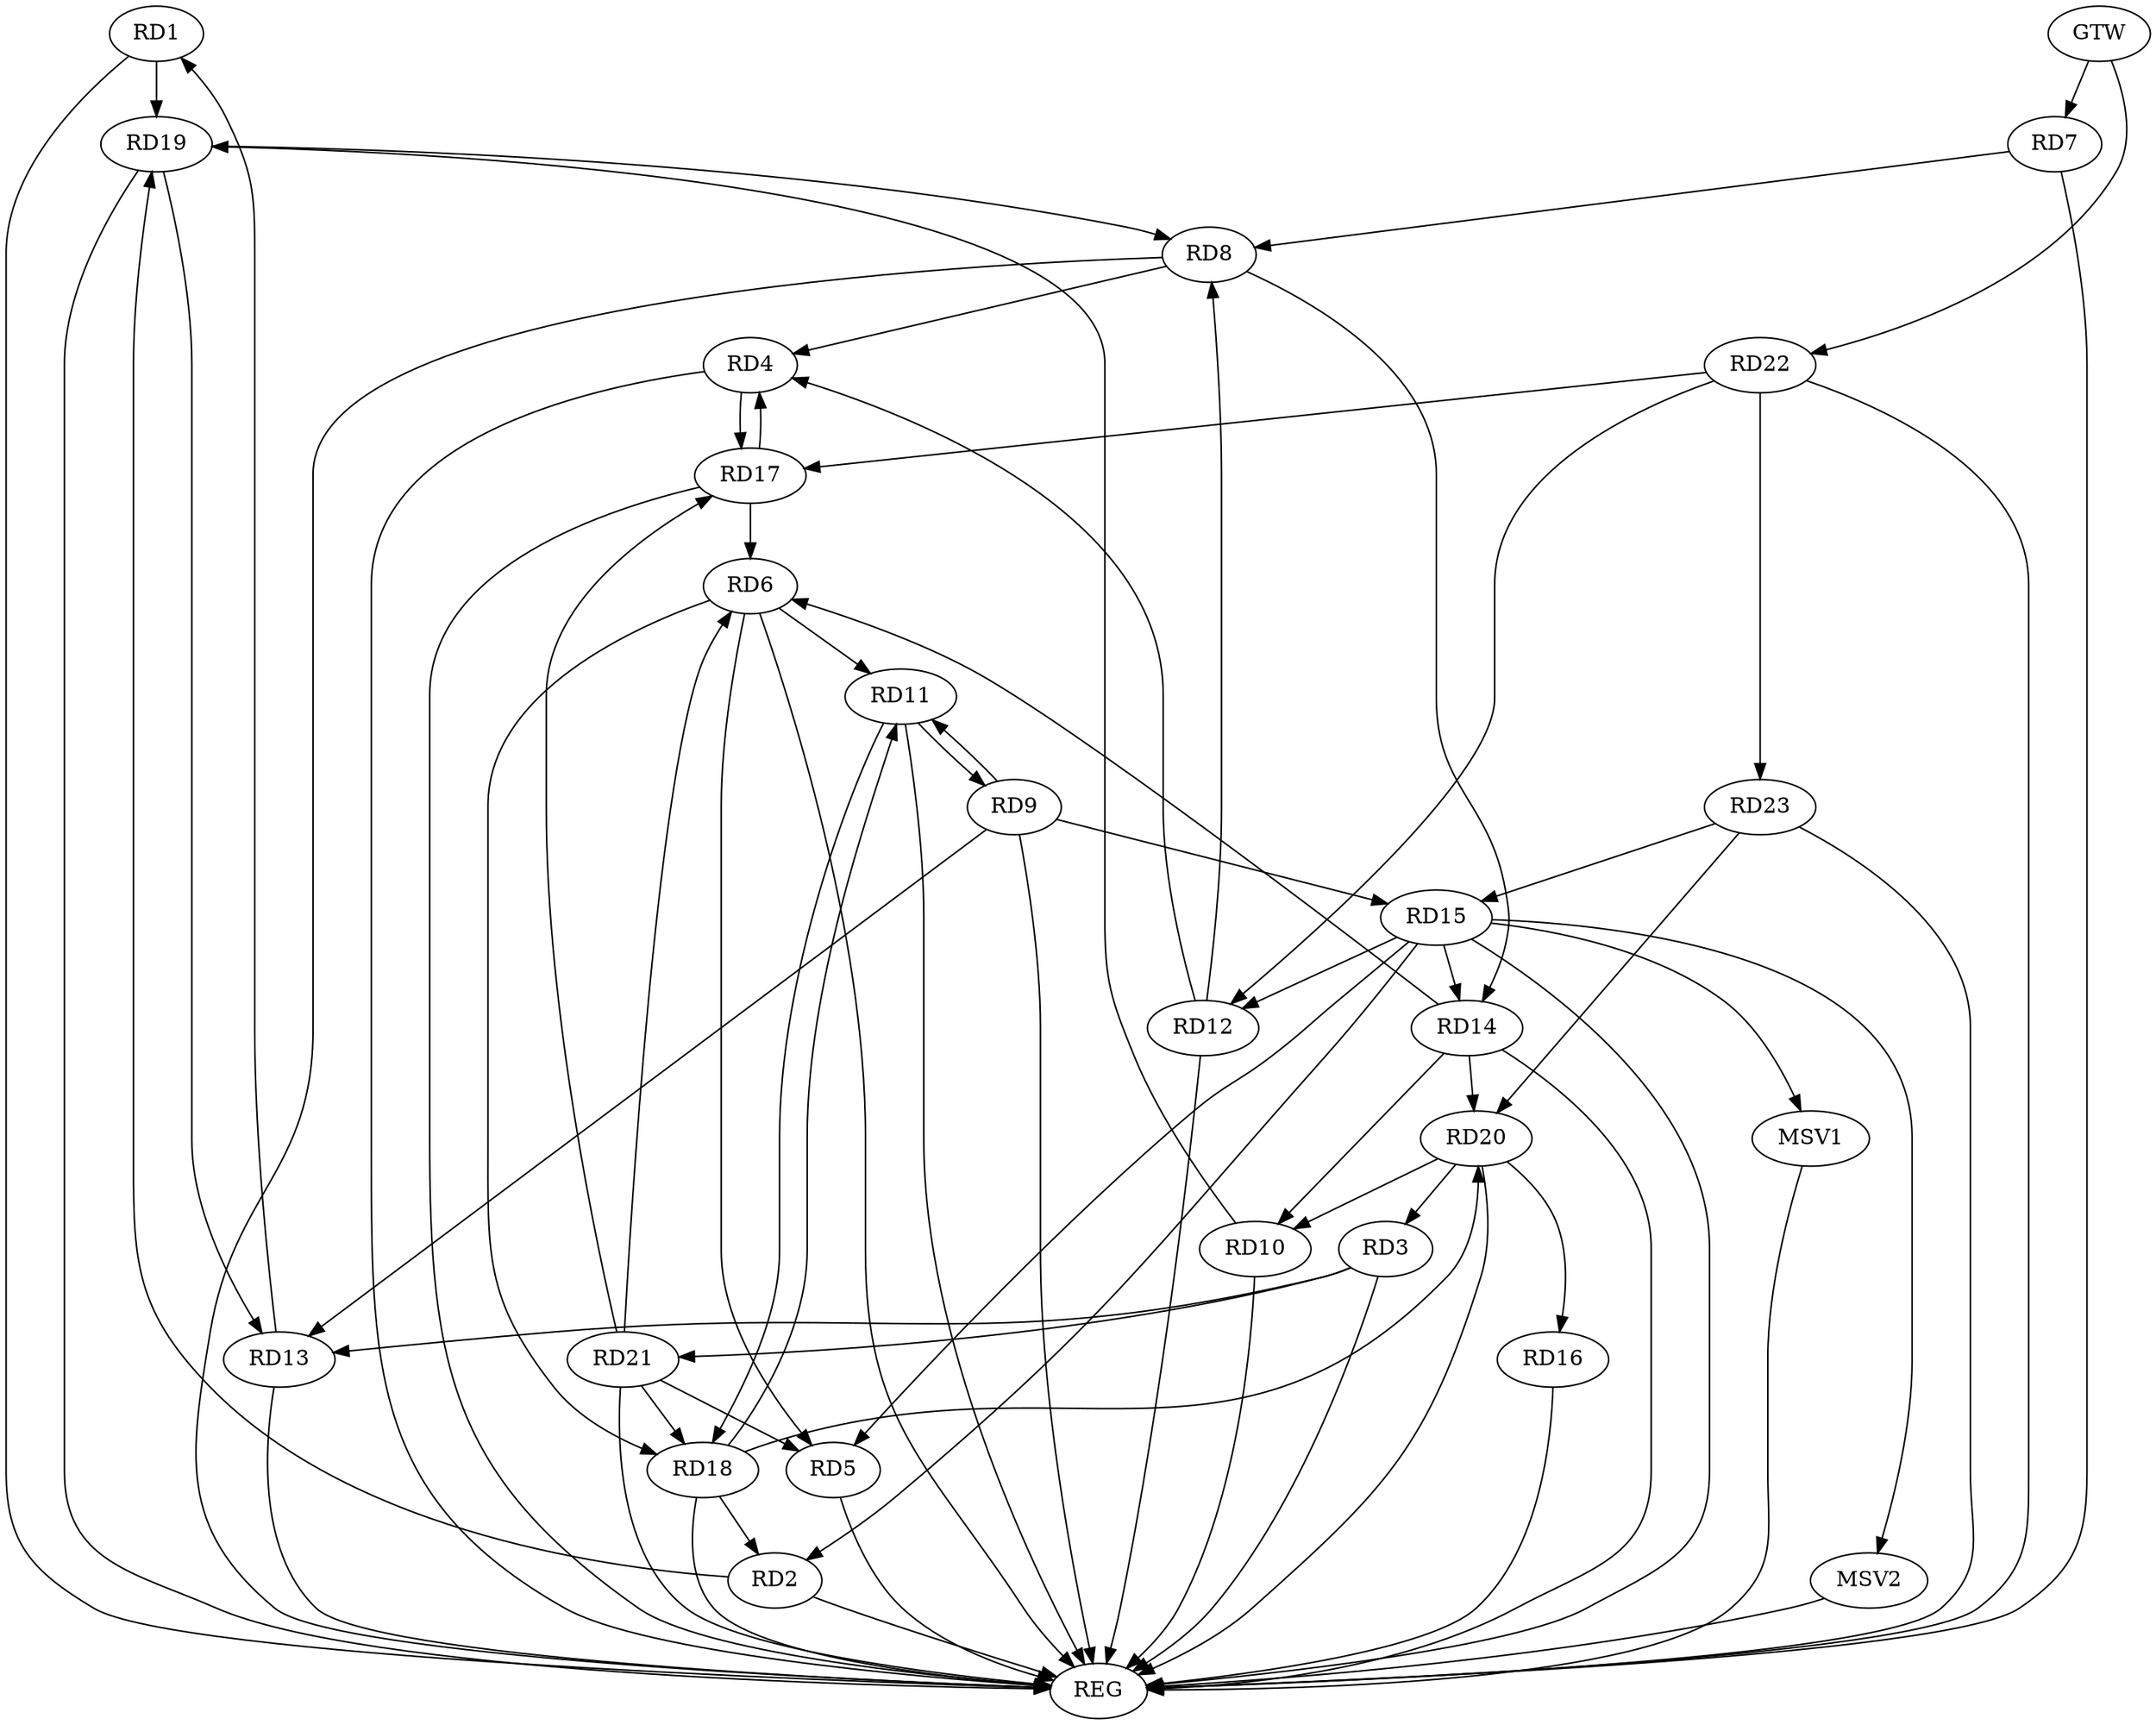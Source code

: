 strict digraph G {
  RD1 [ label="RD1" ];
  RD2 [ label="RD2" ];
  RD3 [ label="RD3" ];
  RD4 [ label="RD4" ];
  RD5 [ label="RD5" ];
  RD6 [ label="RD6" ];
  RD7 [ label="RD7" ];
  RD8 [ label="RD8" ];
  RD9 [ label="RD9" ];
  RD10 [ label="RD10" ];
  RD11 [ label="RD11" ];
  RD12 [ label="RD12" ];
  RD13 [ label="RD13" ];
  RD14 [ label="RD14" ];
  RD15 [ label="RD15" ];
  RD16 [ label="RD16" ];
  RD17 [ label="RD17" ];
  RD18 [ label="RD18" ];
  RD19 [ label="RD19" ];
  RD20 [ label="RD20" ];
  RD21 [ label="RD21" ];
  RD22 [ label="RD22" ];
  RD23 [ label="RD23" ];
  GTW [ label="GTW" ];
  REG [ label="REG" ];
  MSV1 [ label="MSV1" ];
  MSV2 [ label="MSV2" ];
  RD13 -> RD1;
  RD1 -> RD19;
  RD15 -> RD2;
  RD18 -> RD2;
  RD2 -> RD19;
  RD3 -> RD13;
  RD20 -> RD3;
  RD3 -> RD21;
  RD8 -> RD4;
  RD12 -> RD4;
  RD4 -> RD17;
  RD17 -> RD4;
  RD6 -> RD5;
  RD15 -> RD5;
  RD21 -> RD5;
  RD6 -> RD11;
  RD14 -> RD6;
  RD17 -> RD6;
  RD6 -> RD18;
  RD21 -> RD6;
  RD7 -> RD8;
  RD12 -> RD8;
  RD8 -> RD14;
  RD19 -> RD8;
  RD9 -> RD11;
  RD11 -> RD9;
  RD9 -> RD13;
  RD9 -> RD15;
  RD14 -> RD10;
  RD10 -> RD19;
  RD20 -> RD10;
  RD11 -> RD18;
  RD18 -> RD11;
  RD15 -> RD12;
  RD22 -> RD12;
  RD19 -> RD13;
  RD15 -> RD14;
  RD14 -> RD20;
  RD23 -> RD15;
  RD20 -> RD16;
  RD21 -> RD17;
  RD22 -> RD17;
  RD18 -> RD20;
  RD21 -> RD18;
  RD23 -> RD20;
  RD22 -> RD23;
  GTW -> RD7;
  GTW -> RD22;
  RD1 -> REG;
  RD2 -> REG;
  RD3 -> REG;
  RD4 -> REG;
  RD5 -> REG;
  RD6 -> REG;
  RD7 -> REG;
  RD8 -> REG;
  RD9 -> REG;
  RD10 -> REG;
  RD11 -> REG;
  RD12 -> REG;
  RD13 -> REG;
  RD14 -> REG;
  RD15 -> REG;
  RD16 -> REG;
  RD17 -> REG;
  RD18 -> REG;
  RD19 -> REG;
  RD20 -> REG;
  RD21 -> REG;
  RD22 -> REG;
  RD23 -> REG;
  RD15 -> MSV1;
  RD15 -> MSV2;
  MSV1 -> REG;
  MSV2 -> REG;
}

